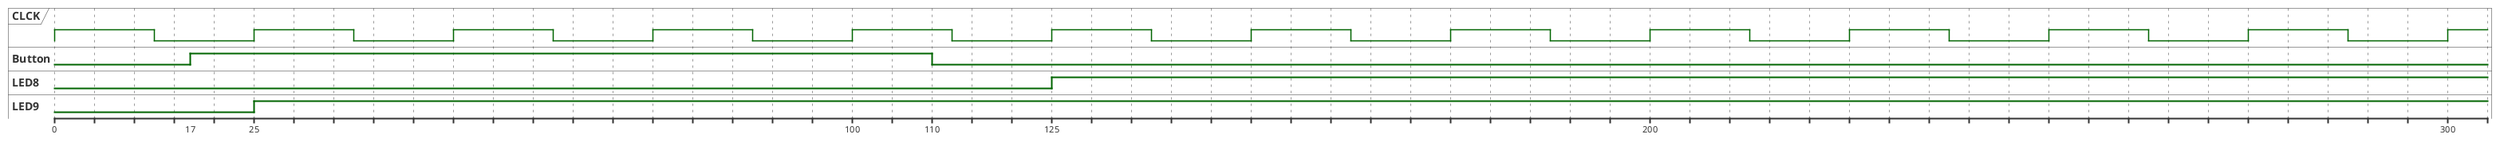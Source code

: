 @startuml


clock "CLCK" as clck with period 25
binary "Button" as b
binary "LED8" as l8
binary "LED9" as l9

@0
@17
b is 1
@25
l9 is 1
@100
@110
b is 0
@125
l8 is 1
@200
@300
@enduml